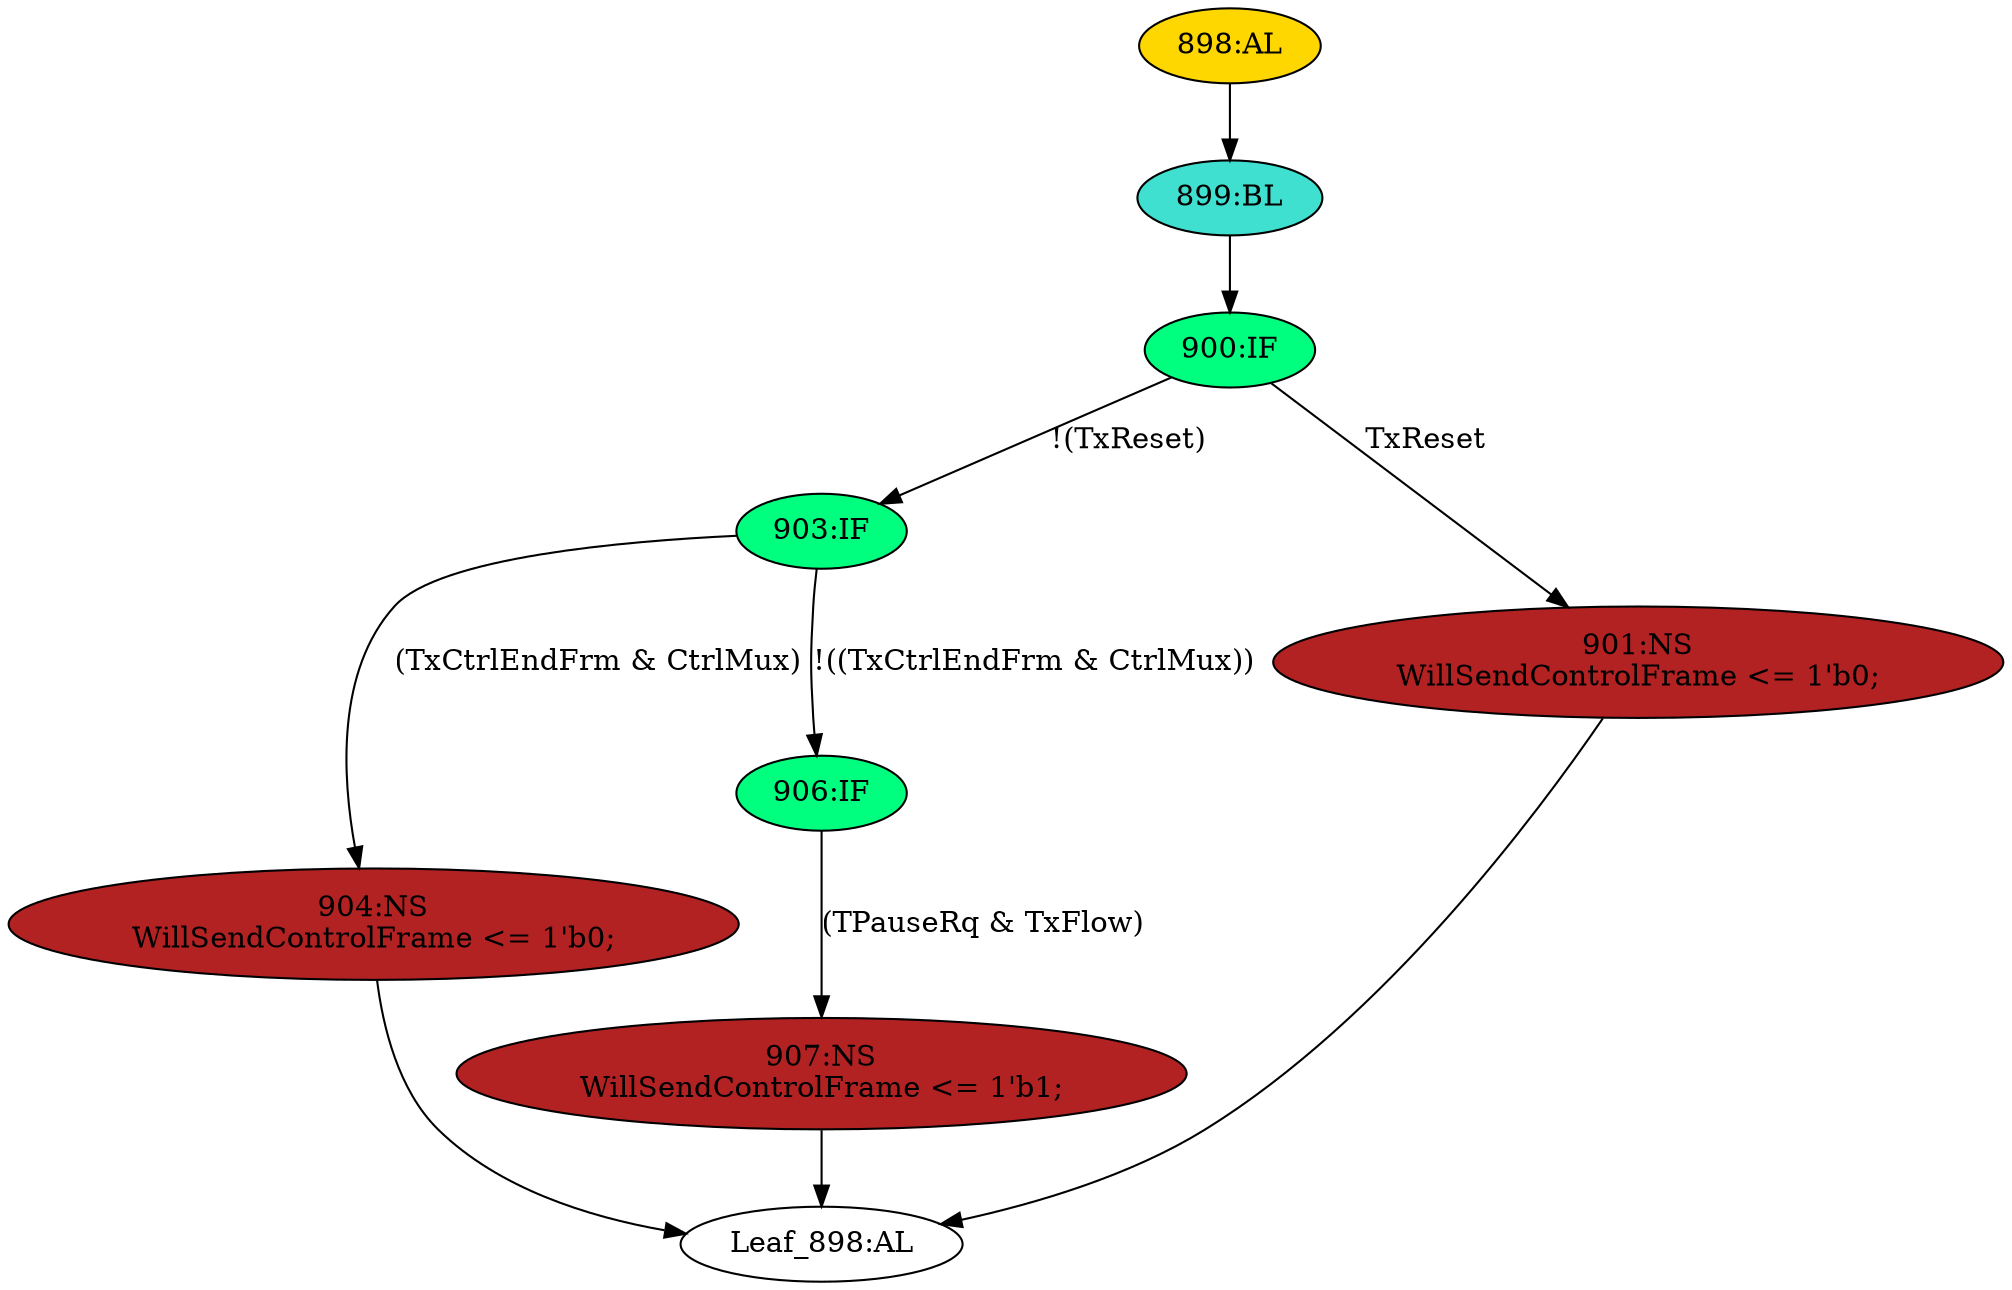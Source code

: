 strict digraph "" {
	node [label="\N"];
	"899:BL"	 [ast="<pyverilog.vparser.ast.Block object at 0x7f37fb674d90>",
		fillcolor=turquoise,
		label="899:BL",
		statements="[]",
		style=filled,
		typ=Block];
	"900:IF"	 [ast="<pyverilog.vparser.ast.IfStatement object at 0x7f37fb674e50>",
		fillcolor=springgreen,
		label="900:IF",
		statements="[]",
		style=filled,
		typ=IfStatement];
	"899:BL" -> "900:IF"	 [cond="[]",
		lineno=None];
	"903:IF"	 [ast="<pyverilog.vparser.ast.IfStatement object at 0x7f37fb674ed0>",
		fillcolor=springgreen,
		label="903:IF",
		statements="[]",
		style=filled,
		typ=IfStatement];
	"900:IF" -> "903:IF"	 [cond="['TxReset']",
		label="!(TxReset)",
		lineno=900];
	"901:NS"	 [ast="<pyverilog.vparser.ast.NonblockingSubstitution object at 0x7f37fb6784d0>",
		fillcolor=firebrick,
		label="901:NS
WillSendControlFrame <= 1'b0;",
		statements="[<pyverilog.vparser.ast.NonblockingSubstitution object at 0x7f37fb6784d0>]",
		style=filled,
		typ=NonblockingSubstitution];
	"900:IF" -> "901:NS"	 [cond="['TxReset']",
		label=TxReset,
		lineno=900];
	"904:NS"	 [ast="<pyverilog.vparser.ast.NonblockingSubstitution object at 0x7f37fb678250>",
		fillcolor=firebrick,
		label="904:NS
WillSendControlFrame <= 1'b0;",
		statements="[<pyverilog.vparser.ast.NonblockingSubstitution object at 0x7f37fb678250>]",
		style=filled,
		typ=NonblockingSubstitution];
	"Leaf_898:AL"	 [def_var="['WillSendControlFrame']",
		label="Leaf_898:AL"];
	"904:NS" -> "Leaf_898:AL"	 [cond="[]",
		lineno=None];
	"903:IF" -> "904:NS"	 [cond="['TxCtrlEndFrm', 'CtrlMux']",
		label="(TxCtrlEndFrm & CtrlMux)",
		lineno=903];
	"906:IF"	 [ast="<pyverilog.vparser.ast.IfStatement object at 0x7f37fb674f10>",
		fillcolor=springgreen,
		label="906:IF",
		statements="[]",
		style=filled,
		typ=IfStatement];
	"903:IF" -> "906:IF"	 [cond="['TxCtrlEndFrm', 'CtrlMux']",
		label="!((TxCtrlEndFrm & CtrlMux))",
		lineno=903];
	"907:NS"	 [ast="<pyverilog.vparser.ast.NonblockingSubstitution object at 0x7f37fb674f90>",
		fillcolor=firebrick,
		label="907:NS
WillSendControlFrame <= 1'b1;",
		statements="[<pyverilog.vparser.ast.NonblockingSubstitution object at 0x7f37fb674f90>]",
		style=filled,
		typ=NonblockingSubstitution];
	"906:IF" -> "907:NS"	 [cond="['TPauseRq', 'TxFlow']",
		label="(TPauseRq & TxFlow)",
		lineno=906];
	"901:NS" -> "Leaf_898:AL"	 [cond="[]",
		lineno=None];
	"907:NS" -> "Leaf_898:AL"	 [cond="[]",
		lineno=None];
	"898:AL"	 [ast="<pyverilog.vparser.ast.Always object at 0x7f37fb6786d0>",
		clk_sens=True,
		fillcolor=gold,
		label="898:AL",
		sens="['MTxClk', 'TxReset']",
		statements="[]",
		style=filled,
		typ=Always,
		use_var="['TxFlow', 'TxCtrlEndFrm', 'CtrlMux', 'TPauseRq', 'TxReset']"];
	"898:AL" -> "899:BL"	 [cond="[]",
		lineno=None];
}

